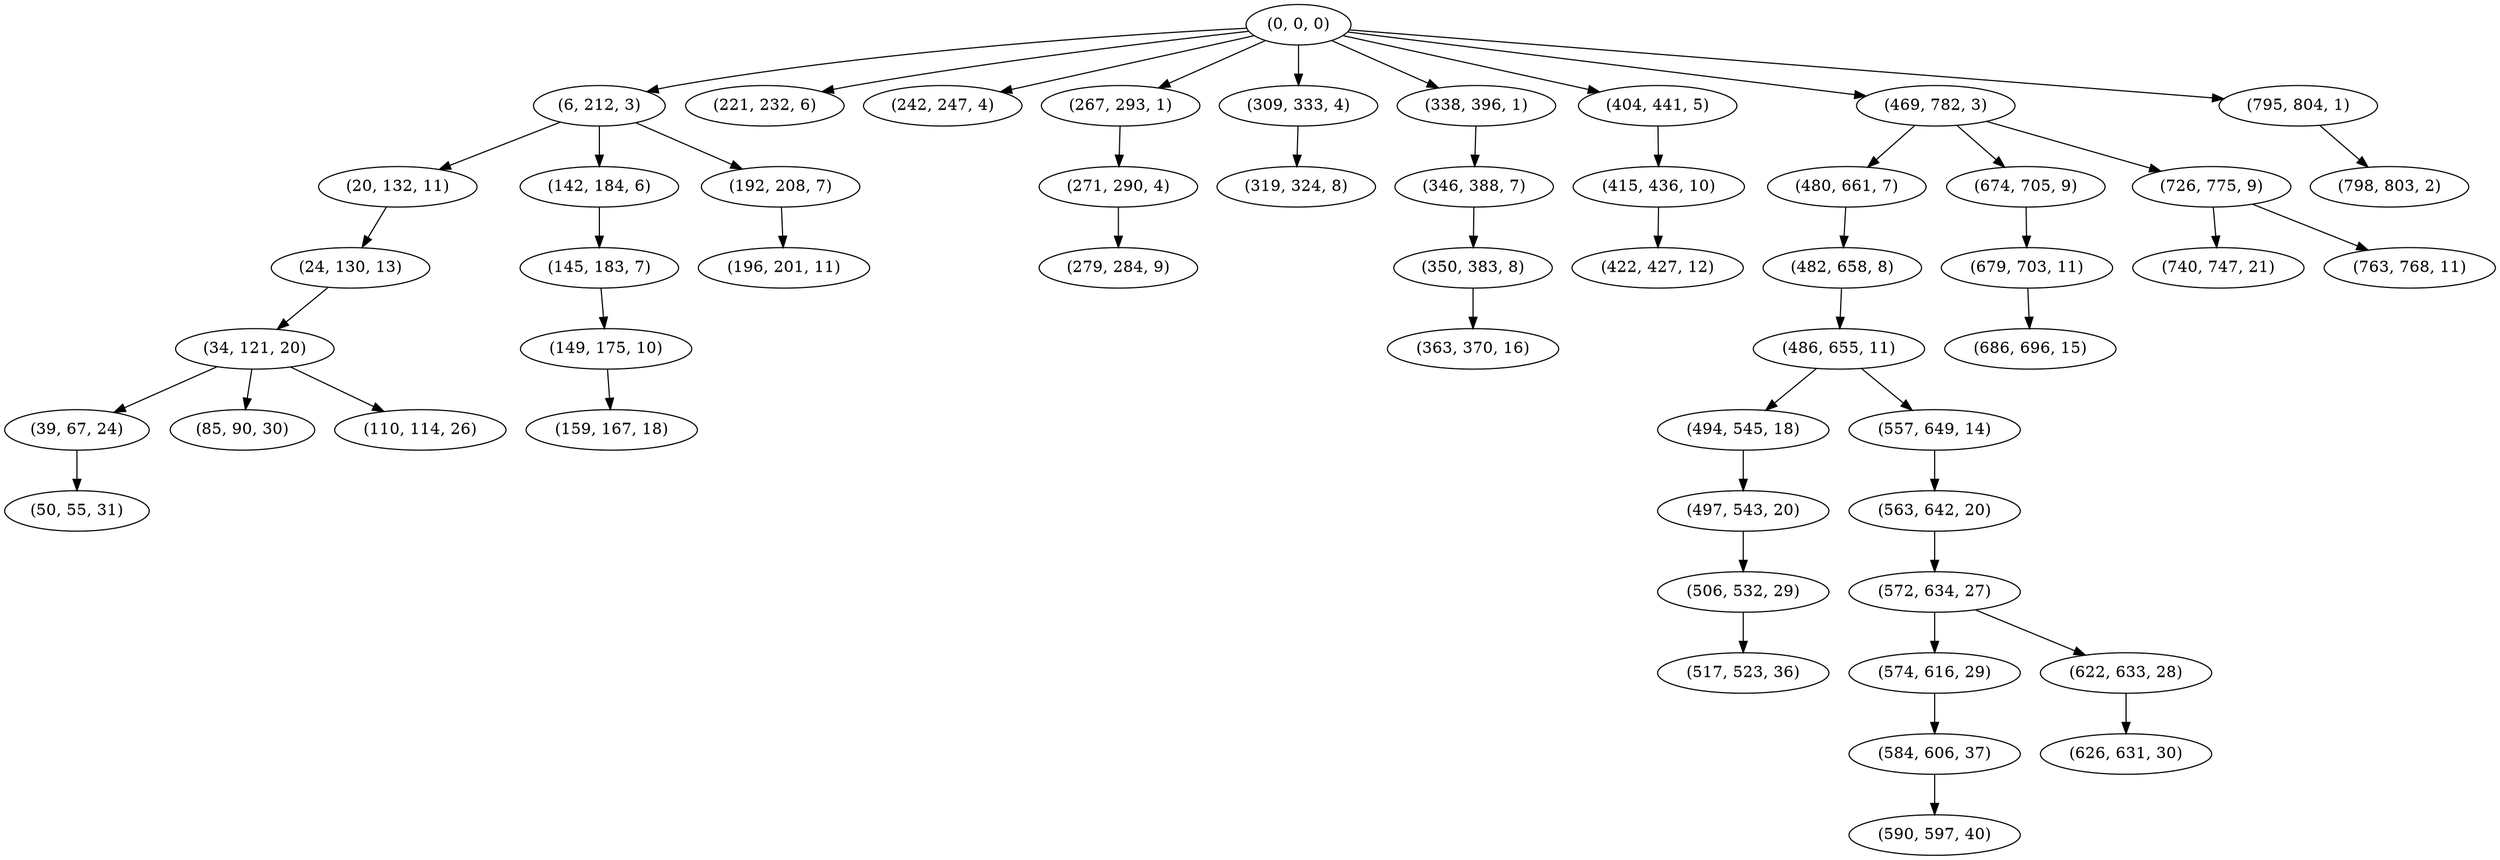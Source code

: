 digraph tree {
    "(0, 0, 0)";
    "(6, 212, 3)";
    "(20, 132, 11)";
    "(24, 130, 13)";
    "(34, 121, 20)";
    "(39, 67, 24)";
    "(50, 55, 31)";
    "(85, 90, 30)";
    "(110, 114, 26)";
    "(142, 184, 6)";
    "(145, 183, 7)";
    "(149, 175, 10)";
    "(159, 167, 18)";
    "(192, 208, 7)";
    "(196, 201, 11)";
    "(221, 232, 6)";
    "(242, 247, 4)";
    "(267, 293, 1)";
    "(271, 290, 4)";
    "(279, 284, 9)";
    "(309, 333, 4)";
    "(319, 324, 8)";
    "(338, 396, 1)";
    "(346, 388, 7)";
    "(350, 383, 8)";
    "(363, 370, 16)";
    "(404, 441, 5)";
    "(415, 436, 10)";
    "(422, 427, 12)";
    "(469, 782, 3)";
    "(480, 661, 7)";
    "(482, 658, 8)";
    "(486, 655, 11)";
    "(494, 545, 18)";
    "(497, 543, 20)";
    "(506, 532, 29)";
    "(517, 523, 36)";
    "(557, 649, 14)";
    "(563, 642, 20)";
    "(572, 634, 27)";
    "(574, 616, 29)";
    "(584, 606, 37)";
    "(590, 597, 40)";
    "(622, 633, 28)";
    "(626, 631, 30)";
    "(674, 705, 9)";
    "(679, 703, 11)";
    "(686, 696, 15)";
    "(726, 775, 9)";
    "(740, 747, 21)";
    "(763, 768, 11)";
    "(795, 804, 1)";
    "(798, 803, 2)";
    "(0, 0, 0)" -> "(6, 212, 3)";
    "(0, 0, 0)" -> "(221, 232, 6)";
    "(0, 0, 0)" -> "(242, 247, 4)";
    "(0, 0, 0)" -> "(267, 293, 1)";
    "(0, 0, 0)" -> "(309, 333, 4)";
    "(0, 0, 0)" -> "(338, 396, 1)";
    "(0, 0, 0)" -> "(404, 441, 5)";
    "(0, 0, 0)" -> "(469, 782, 3)";
    "(0, 0, 0)" -> "(795, 804, 1)";
    "(6, 212, 3)" -> "(20, 132, 11)";
    "(6, 212, 3)" -> "(142, 184, 6)";
    "(6, 212, 3)" -> "(192, 208, 7)";
    "(20, 132, 11)" -> "(24, 130, 13)";
    "(24, 130, 13)" -> "(34, 121, 20)";
    "(34, 121, 20)" -> "(39, 67, 24)";
    "(34, 121, 20)" -> "(85, 90, 30)";
    "(34, 121, 20)" -> "(110, 114, 26)";
    "(39, 67, 24)" -> "(50, 55, 31)";
    "(142, 184, 6)" -> "(145, 183, 7)";
    "(145, 183, 7)" -> "(149, 175, 10)";
    "(149, 175, 10)" -> "(159, 167, 18)";
    "(192, 208, 7)" -> "(196, 201, 11)";
    "(267, 293, 1)" -> "(271, 290, 4)";
    "(271, 290, 4)" -> "(279, 284, 9)";
    "(309, 333, 4)" -> "(319, 324, 8)";
    "(338, 396, 1)" -> "(346, 388, 7)";
    "(346, 388, 7)" -> "(350, 383, 8)";
    "(350, 383, 8)" -> "(363, 370, 16)";
    "(404, 441, 5)" -> "(415, 436, 10)";
    "(415, 436, 10)" -> "(422, 427, 12)";
    "(469, 782, 3)" -> "(480, 661, 7)";
    "(469, 782, 3)" -> "(674, 705, 9)";
    "(469, 782, 3)" -> "(726, 775, 9)";
    "(480, 661, 7)" -> "(482, 658, 8)";
    "(482, 658, 8)" -> "(486, 655, 11)";
    "(486, 655, 11)" -> "(494, 545, 18)";
    "(486, 655, 11)" -> "(557, 649, 14)";
    "(494, 545, 18)" -> "(497, 543, 20)";
    "(497, 543, 20)" -> "(506, 532, 29)";
    "(506, 532, 29)" -> "(517, 523, 36)";
    "(557, 649, 14)" -> "(563, 642, 20)";
    "(563, 642, 20)" -> "(572, 634, 27)";
    "(572, 634, 27)" -> "(574, 616, 29)";
    "(572, 634, 27)" -> "(622, 633, 28)";
    "(574, 616, 29)" -> "(584, 606, 37)";
    "(584, 606, 37)" -> "(590, 597, 40)";
    "(622, 633, 28)" -> "(626, 631, 30)";
    "(674, 705, 9)" -> "(679, 703, 11)";
    "(679, 703, 11)" -> "(686, 696, 15)";
    "(726, 775, 9)" -> "(740, 747, 21)";
    "(726, 775, 9)" -> "(763, 768, 11)";
    "(795, 804, 1)" -> "(798, 803, 2)";
}
